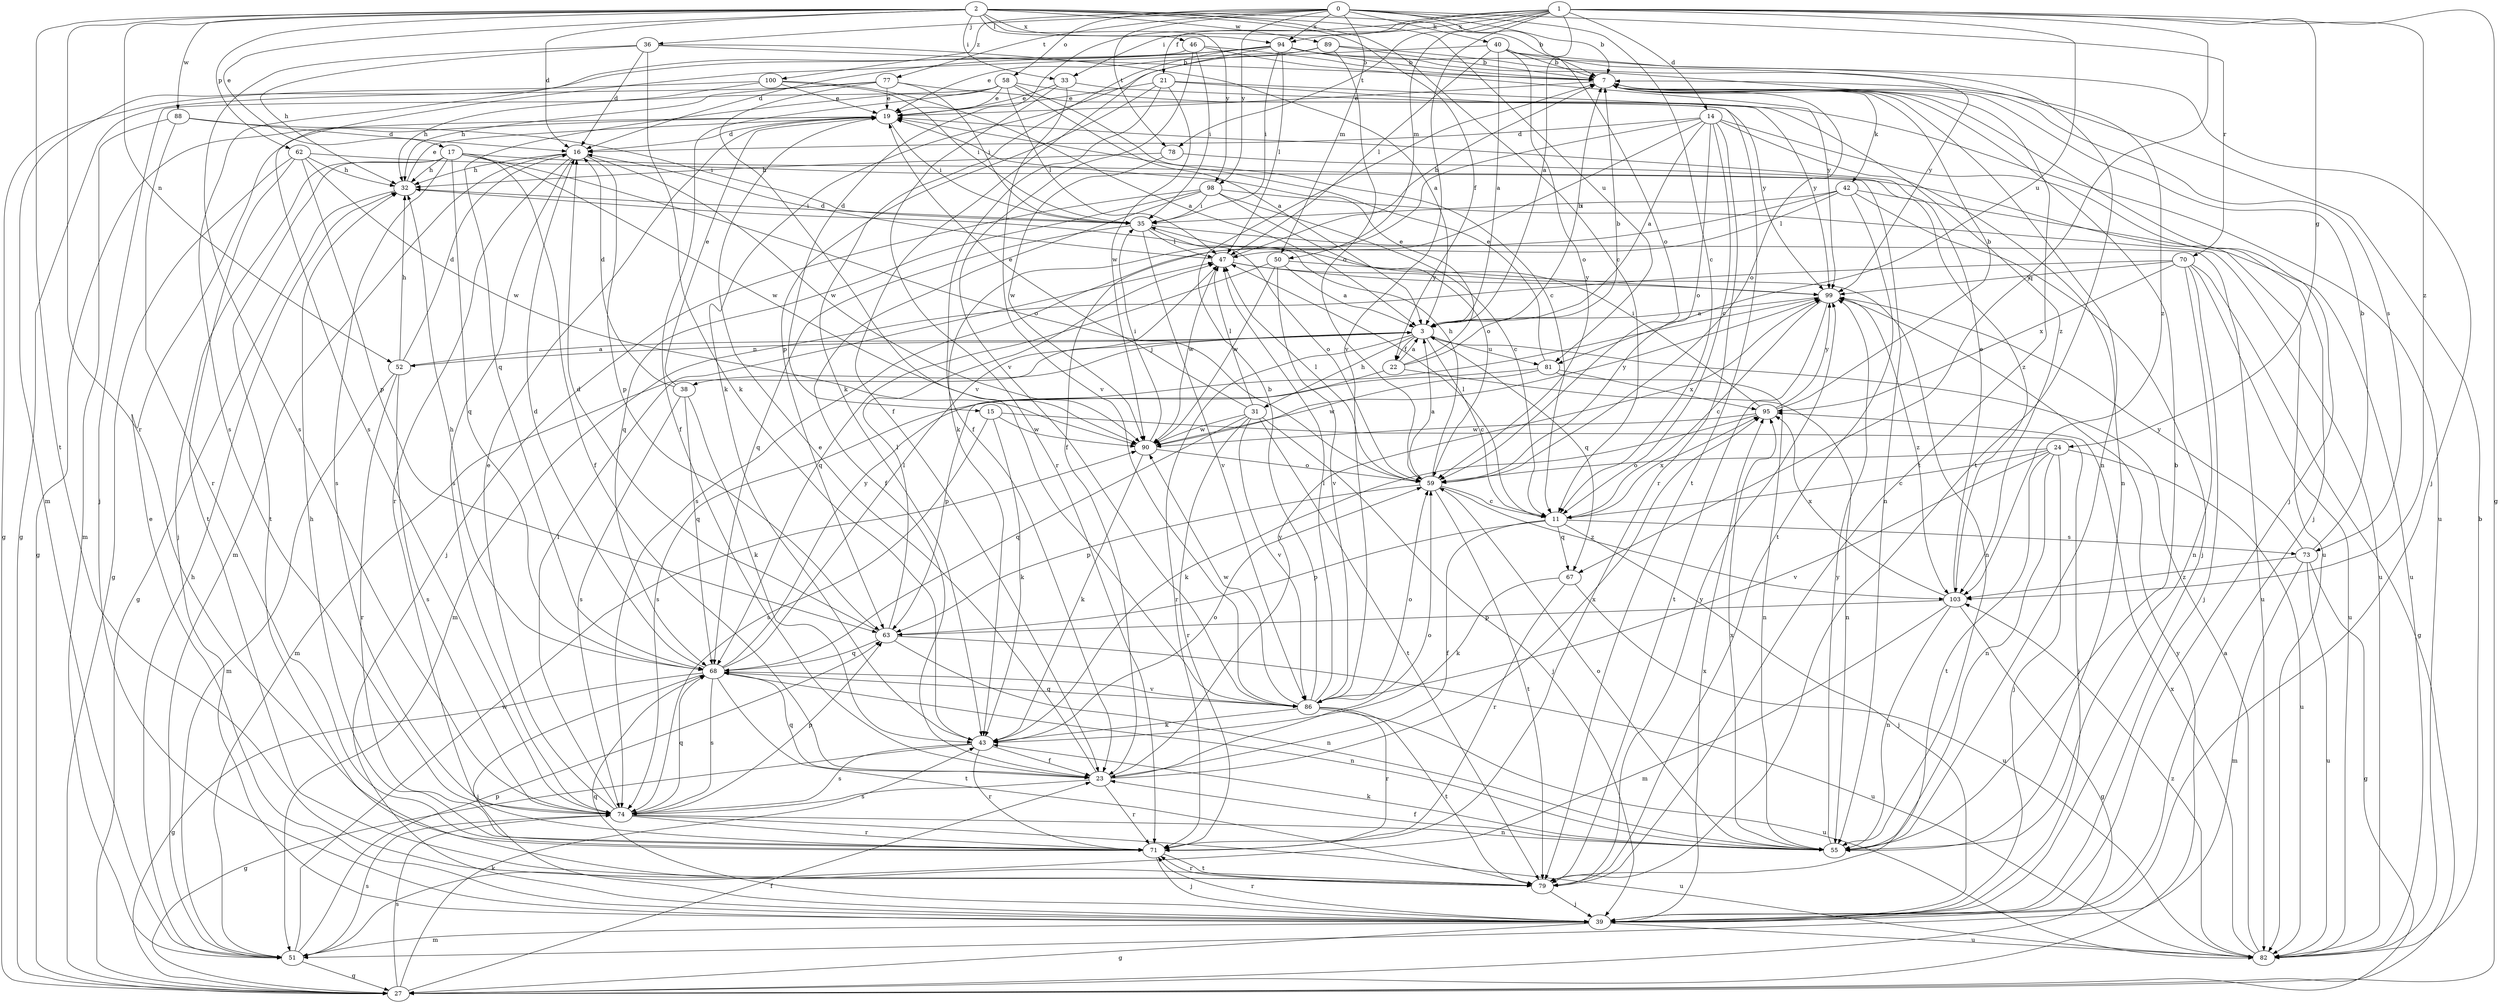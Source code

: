 strict digraph  {
0;
1;
2;
3;
7;
11;
14;
15;
16;
17;
19;
21;
22;
23;
24;
27;
31;
32;
33;
35;
36;
38;
39;
40;
42;
43;
46;
47;
50;
51;
52;
55;
58;
59;
62;
63;
67;
68;
70;
71;
73;
74;
77;
78;
79;
81;
82;
86;
88;
89;
90;
94;
95;
98;
99;
100;
103;
0 -> 7  [label=b];
0 -> 11  [label=c];
0 -> 36  [label=j];
0 -> 40  [label=k];
0 -> 50  [label=m];
0 -> 58  [label=o];
0 -> 59  [label=o];
0 -> 70  [label=r];
0 -> 77  [label=t];
0 -> 78  [label=t];
0 -> 94  [label=x];
0 -> 98  [label=y];
0 -> 100  [label=z];
1 -> 3  [label=a];
1 -> 14  [label=d];
1 -> 15  [label=d];
1 -> 21  [label=f];
1 -> 24  [label=g];
1 -> 27  [label=g];
1 -> 33  [label=i];
1 -> 50  [label=m];
1 -> 67  [label=q];
1 -> 78  [label=t];
1 -> 81  [label=u];
1 -> 86  [label=v];
1 -> 94  [label=x];
1 -> 103  [label=z];
2 -> 7  [label=b];
2 -> 11  [label=c];
2 -> 16  [label=d];
2 -> 17  [label=e];
2 -> 22  [label=f];
2 -> 33  [label=i];
2 -> 46  [label=l];
2 -> 52  [label=n];
2 -> 62  [label=p];
2 -> 71  [label=r];
2 -> 79  [label=t];
2 -> 81  [label=u];
2 -> 88  [label=w];
2 -> 89  [label=w];
2 -> 94  [label=x];
2 -> 98  [label=y];
3 -> 7  [label=b];
3 -> 11  [label=c];
3 -> 22  [label=f];
3 -> 31  [label=h];
3 -> 38  [label=j];
3 -> 51  [label=m];
3 -> 52  [label=n];
3 -> 67  [label=q];
3 -> 71  [label=r];
3 -> 81  [label=u];
7 -> 19  [label=e];
7 -> 39  [label=j];
7 -> 42  [label=k];
7 -> 55  [label=n];
7 -> 59  [label=o];
7 -> 73  [label=s];
11 -> 23  [label=f];
11 -> 39  [label=j];
11 -> 47  [label=l];
11 -> 63  [label=p];
11 -> 67  [label=q];
11 -> 73  [label=s];
11 -> 95  [label=x];
14 -> 3  [label=a];
14 -> 11  [label=c];
14 -> 16  [label=d];
14 -> 23  [label=f];
14 -> 39  [label=j];
14 -> 43  [label=k];
14 -> 55  [label=n];
14 -> 59  [label=o];
14 -> 71  [label=r];
15 -> 39  [label=j];
15 -> 43  [label=k];
15 -> 74  [label=s];
15 -> 90  [label=w];
16 -> 32  [label=h];
16 -> 51  [label=m];
16 -> 63  [label=p];
16 -> 71  [label=r];
16 -> 74  [label=s];
16 -> 90  [label=w];
17 -> 23  [label=f];
17 -> 32  [label=h];
17 -> 39  [label=j];
17 -> 59  [label=o];
17 -> 68  [label=q];
17 -> 74  [label=s];
17 -> 79  [label=t];
17 -> 82  [label=u];
17 -> 90  [label=w];
19 -> 16  [label=d];
19 -> 27  [label=g];
19 -> 35  [label=i];
21 -> 19  [label=e];
21 -> 23  [label=f];
21 -> 63  [label=p];
21 -> 82  [label=u];
21 -> 90  [label=w];
21 -> 103  [label=z];
22 -> 3  [label=a];
22 -> 7  [label=b];
22 -> 19  [label=e];
22 -> 55  [label=n];
22 -> 63  [label=p];
23 -> 19  [label=e];
23 -> 59  [label=o];
23 -> 68  [label=q];
23 -> 71  [label=r];
23 -> 74  [label=s];
23 -> 95  [label=x];
23 -> 99  [label=y];
24 -> 11  [label=c];
24 -> 39  [label=j];
24 -> 55  [label=n];
24 -> 59  [label=o];
24 -> 79  [label=t];
24 -> 82  [label=u];
24 -> 86  [label=v];
27 -> 23  [label=f];
27 -> 43  [label=k];
27 -> 74  [label=s];
27 -> 99  [label=y];
31 -> 19  [label=e];
31 -> 39  [label=j];
31 -> 47  [label=l];
31 -> 68  [label=q];
31 -> 71  [label=r];
31 -> 79  [label=t];
31 -> 86  [label=v];
31 -> 90  [label=w];
32 -> 19  [label=e];
32 -> 27  [label=g];
32 -> 35  [label=i];
33 -> 19  [label=e];
33 -> 71  [label=r];
33 -> 86  [label=v];
33 -> 99  [label=y];
35 -> 47  [label=l];
35 -> 59  [label=o];
35 -> 68  [label=q];
35 -> 82  [label=u];
35 -> 86  [label=v];
36 -> 3  [label=a];
36 -> 7  [label=b];
36 -> 16  [label=d];
36 -> 32  [label=h];
36 -> 43  [label=k];
36 -> 74  [label=s];
38 -> 16  [label=d];
38 -> 19  [label=e];
38 -> 43  [label=k];
38 -> 68  [label=q];
38 -> 74  [label=s];
39 -> 19  [label=e];
39 -> 27  [label=g];
39 -> 51  [label=m];
39 -> 68  [label=q];
39 -> 71  [label=r];
39 -> 82  [label=u];
39 -> 95  [label=x];
40 -> 3  [label=a];
40 -> 7  [label=b];
40 -> 19  [label=e];
40 -> 47  [label=l];
40 -> 59  [label=o];
40 -> 79  [label=t];
40 -> 99  [label=y];
42 -> 35  [label=i];
42 -> 39  [label=j];
42 -> 47  [label=l];
42 -> 74  [label=s];
42 -> 79  [label=t];
42 -> 82  [label=u];
43 -> 23  [label=f];
43 -> 27  [label=g];
43 -> 59  [label=o];
43 -> 71  [label=r];
43 -> 74  [label=s];
46 -> 7  [label=b];
46 -> 35  [label=i];
46 -> 74  [label=s];
46 -> 86  [label=v];
46 -> 99  [label=y];
47 -> 7  [label=b];
47 -> 16  [label=d];
47 -> 55  [label=n];
47 -> 90  [label=w];
47 -> 99  [label=y];
50 -> 3  [label=a];
50 -> 68  [label=q];
50 -> 86  [label=v];
50 -> 90  [label=w];
50 -> 99  [label=y];
51 -> 27  [label=g];
51 -> 32  [label=h];
51 -> 63  [label=p];
51 -> 74  [label=s];
51 -> 90  [label=w];
52 -> 3  [label=a];
52 -> 16  [label=d];
52 -> 32  [label=h];
52 -> 51  [label=m];
52 -> 71  [label=r];
52 -> 74  [label=s];
55 -> 7  [label=b];
55 -> 23  [label=f];
55 -> 43  [label=k];
55 -> 59  [label=o];
55 -> 95  [label=x];
55 -> 99  [label=y];
58 -> 3  [label=a];
58 -> 11  [label=c];
58 -> 19  [label=e];
58 -> 23  [label=f];
58 -> 39  [label=j];
58 -> 47  [label=l];
58 -> 68  [label=q];
58 -> 79  [label=t];
59 -> 3  [label=a];
59 -> 11  [label=c];
59 -> 32  [label=h];
59 -> 47  [label=l];
59 -> 63  [label=p];
59 -> 79  [label=t];
59 -> 103  [label=z];
62 -> 27  [label=g];
62 -> 32  [label=h];
62 -> 55  [label=n];
62 -> 63  [label=p];
62 -> 79  [label=t];
62 -> 90  [label=w];
63 -> 16  [label=d];
63 -> 47  [label=l];
63 -> 55  [label=n];
63 -> 68  [label=q];
63 -> 82  [label=u];
67 -> 43  [label=k];
67 -> 71  [label=r];
67 -> 82  [label=u];
68 -> 16  [label=d];
68 -> 27  [label=g];
68 -> 32  [label=h];
68 -> 39  [label=j];
68 -> 47  [label=l];
68 -> 55  [label=n];
68 -> 74  [label=s];
68 -> 79  [label=t];
68 -> 86  [label=v];
68 -> 99  [label=y];
70 -> 27  [label=g];
70 -> 39  [label=j];
70 -> 51  [label=m];
70 -> 55  [label=n];
70 -> 82  [label=u];
70 -> 95  [label=x];
70 -> 99  [label=y];
71 -> 32  [label=h];
71 -> 39  [label=j];
71 -> 79  [label=t];
73 -> 7  [label=b];
73 -> 27  [label=g];
73 -> 51  [label=m];
73 -> 82  [label=u];
73 -> 99  [label=y];
73 -> 103  [label=z];
74 -> 19  [label=e];
74 -> 47  [label=l];
74 -> 55  [label=n];
74 -> 63  [label=p];
74 -> 68  [label=q];
74 -> 71  [label=r];
74 -> 82  [label=u];
77 -> 19  [label=e];
77 -> 27  [label=g];
77 -> 32  [label=h];
77 -> 35  [label=i];
77 -> 86  [label=v];
77 -> 99  [label=y];
78 -> 32  [label=h];
78 -> 90  [label=w];
78 -> 103  [label=z];
79 -> 39  [label=j];
79 -> 71  [label=r];
79 -> 99  [label=y];
81 -> 19  [label=e];
81 -> 55  [label=n];
81 -> 74  [label=s];
81 -> 90  [label=w];
81 -> 95  [label=x];
82 -> 3  [label=a];
82 -> 7  [label=b];
82 -> 95  [label=x];
82 -> 103  [label=z];
86 -> 7  [label=b];
86 -> 43  [label=k];
86 -> 47  [label=l];
86 -> 59  [label=o];
86 -> 68  [label=q];
86 -> 71  [label=r];
86 -> 79  [label=t];
86 -> 82  [label=u];
86 -> 90  [label=w];
88 -> 16  [label=d];
88 -> 35  [label=i];
88 -> 51  [label=m];
88 -> 71  [label=r];
89 -> 7  [label=b];
89 -> 43  [label=k];
89 -> 59  [label=o];
89 -> 74  [label=s];
89 -> 103  [label=z];
90 -> 35  [label=i];
90 -> 43  [label=k];
90 -> 59  [label=o];
90 -> 99  [label=y];
94 -> 7  [label=b];
94 -> 16  [label=d];
94 -> 23  [label=f];
94 -> 35  [label=i];
94 -> 39  [label=j];
94 -> 43  [label=k];
94 -> 47  [label=l];
94 -> 51  [label=m];
94 -> 79  [label=t];
95 -> 7  [label=b];
95 -> 35  [label=i];
95 -> 43  [label=k];
95 -> 90  [label=w];
95 -> 99  [label=y];
98 -> 11  [label=c];
98 -> 23  [label=f];
98 -> 35  [label=i];
98 -> 39  [label=j];
98 -> 59  [label=o];
98 -> 68  [label=q];
98 -> 82  [label=u];
99 -> 3  [label=a];
99 -> 11  [label=c];
99 -> 79  [label=t];
99 -> 103  [label=z];
100 -> 3  [label=a];
100 -> 19  [label=e];
100 -> 27  [label=g];
100 -> 32  [label=h];
100 -> 35  [label=i];
103 -> 19  [label=e];
103 -> 27  [label=g];
103 -> 51  [label=m];
103 -> 55  [label=n];
103 -> 63  [label=p];
103 -> 95  [label=x];
}
